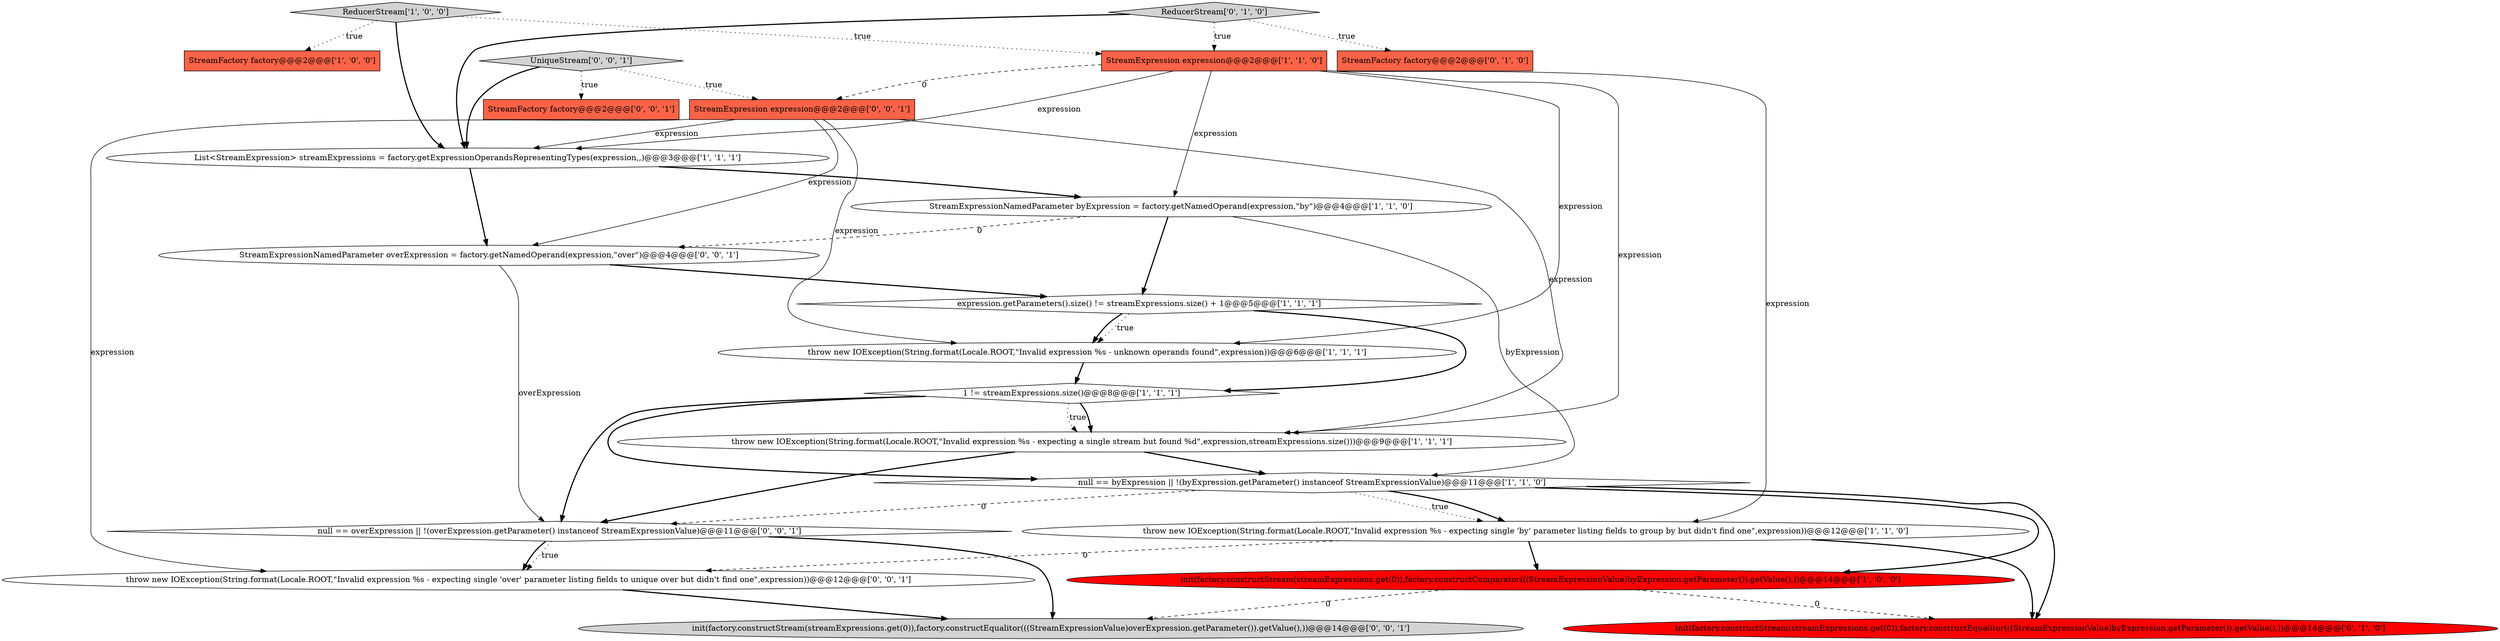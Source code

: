 digraph {
13 [style = filled, label = "init(factory.constructStream(streamExpressions.get(0)),factory.constructEqualitor(((StreamExpressionValue)byExpression.getParameter()).getValue(),))@@@14@@@['0', '1', '0']", fillcolor = red, shape = ellipse image = "AAA1AAABBB2BBB"];
1 [style = filled, label = "StreamFactory factory@@@2@@@['1', '0', '0']", fillcolor = tomato, shape = box image = "AAA0AAABBB1BBB"];
9 [style = filled, label = "StreamExpressionNamedParameter byExpression = factory.getNamedOperand(expression,\"by\")@@@4@@@['1', '1', '0']", fillcolor = white, shape = ellipse image = "AAA0AAABBB1BBB"];
6 [style = filled, label = "StreamExpression expression@@@2@@@['1', '1', '0']", fillcolor = tomato, shape = box image = "AAA0AAABBB1BBB"];
11 [style = filled, label = "ReducerStream['1', '0', '0']", fillcolor = lightgray, shape = diamond image = "AAA0AAABBB1BBB"];
12 [style = filled, label = "StreamFactory factory@@@2@@@['0', '1', '0']", fillcolor = tomato, shape = box image = "AAA0AAABBB2BBB"];
21 [style = filled, label = "null == overExpression || !(overExpression.getParameter() instanceof StreamExpressionValue)@@@11@@@['0', '0', '1']", fillcolor = white, shape = diamond image = "AAA0AAABBB3BBB"];
5 [style = filled, label = "init(factory.constructStream(streamExpressions.get(0)),factory.constructComparator(((StreamExpressionValue)byExpression.getParameter()).getValue(),))@@@14@@@['1', '0', '0']", fillcolor = red, shape = ellipse image = "AAA1AAABBB1BBB"];
17 [style = filled, label = "StreamFactory factory@@@2@@@['0', '0', '1']", fillcolor = tomato, shape = box image = "AAA0AAABBB3BBB"];
10 [style = filled, label = "throw new IOException(String.format(Locale.ROOT,\"Invalid expression %s - unknown operands found\",expression))@@@6@@@['1', '1', '1']", fillcolor = white, shape = ellipse image = "AAA0AAABBB1BBB"];
16 [style = filled, label = "UniqueStream['0', '0', '1']", fillcolor = lightgray, shape = diamond image = "AAA0AAABBB3BBB"];
18 [style = filled, label = "init(factory.constructStream(streamExpressions.get(0)),factory.constructEqualitor(((StreamExpressionValue)overExpression.getParameter()).getValue(),))@@@14@@@['0', '0', '1']", fillcolor = lightgray, shape = ellipse image = "AAA0AAABBB3BBB"];
8 [style = filled, label = "1 != streamExpressions.size()@@@8@@@['1', '1', '1']", fillcolor = white, shape = diamond image = "AAA0AAABBB1BBB"];
15 [style = filled, label = "throw new IOException(String.format(Locale.ROOT,\"Invalid expression %s - expecting single 'over' parameter listing fields to unique over but didn't find one\",expression))@@@12@@@['0', '0', '1']", fillcolor = white, shape = ellipse image = "AAA0AAABBB3BBB"];
19 [style = filled, label = "StreamExpression expression@@@2@@@['0', '0', '1']", fillcolor = tomato, shape = box image = "AAA0AAABBB3BBB"];
20 [style = filled, label = "StreamExpressionNamedParameter overExpression = factory.getNamedOperand(expression,\"over\")@@@4@@@['0', '0', '1']", fillcolor = white, shape = ellipse image = "AAA0AAABBB3BBB"];
3 [style = filled, label = "List<StreamExpression> streamExpressions = factory.getExpressionOperandsRepresentingTypes(expression,,)@@@3@@@['1', '1', '1']", fillcolor = white, shape = ellipse image = "AAA0AAABBB1BBB"];
7 [style = filled, label = "throw new IOException(String.format(Locale.ROOT,\"Invalid expression %s - expecting single 'by' parameter listing fields to group by but didn't find one\",expression))@@@12@@@['1', '1', '0']", fillcolor = white, shape = ellipse image = "AAA0AAABBB1BBB"];
14 [style = filled, label = "ReducerStream['0', '1', '0']", fillcolor = lightgray, shape = diamond image = "AAA0AAABBB2BBB"];
4 [style = filled, label = "null == byExpression || !(byExpression.getParameter() instanceof StreamExpressionValue)@@@11@@@['1', '1', '0']", fillcolor = white, shape = diamond image = "AAA0AAABBB1BBB"];
0 [style = filled, label = "expression.getParameters().size() != streamExpressions.size() + 1@@@5@@@['1', '1', '1']", fillcolor = white, shape = diamond image = "AAA0AAABBB1BBB"];
2 [style = filled, label = "throw new IOException(String.format(Locale.ROOT,\"Invalid expression %s - expecting a single stream but found %d\",expression,streamExpressions.size()))@@@9@@@['1', '1', '1']", fillcolor = white, shape = ellipse image = "AAA0AAABBB1BBB"];
7->13 [style = bold, label=""];
5->13 [style = dashed, label="0"];
14->3 [style = bold, label=""];
16->3 [style = bold, label=""];
6->10 [style = solid, label="expression"];
16->19 [style = dotted, label="true"];
9->20 [style = dashed, label="0"];
9->0 [style = bold, label=""];
14->12 [style = dotted, label="true"];
21->15 [style = dotted, label="true"];
0->10 [style = dotted, label="true"];
19->15 [style = solid, label="expression"];
8->2 [style = dotted, label="true"];
21->15 [style = bold, label=""];
11->1 [style = dotted, label="true"];
16->17 [style = dotted, label="true"];
4->13 [style = bold, label=""];
20->0 [style = bold, label=""];
6->3 [style = solid, label="expression"];
4->7 [style = dotted, label="true"];
19->2 [style = solid, label="expression"];
9->4 [style = solid, label="byExpression"];
5->18 [style = dashed, label="0"];
4->21 [style = dashed, label="0"];
2->4 [style = bold, label=""];
15->18 [style = bold, label=""];
21->18 [style = bold, label=""];
4->7 [style = bold, label=""];
3->9 [style = bold, label=""];
0->10 [style = bold, label=""];
7->5 [style = bold, label=""];
3->20 [style = bold, label=""];
10->8 [style = bold, label=""];
8->2 [style = bold, label=""];
19->3 [style = solid, label="expression"];
11->3 [style = bold, label=""];
2->21 [style = bold, label=""];
11->6 [style = dotted, label="true"];
20->21 [style = solid, label="overExpression"];
6->19 [style = dashed, label="0"];
0->8 [style = bold, label=""];
7->15 [style = dashed, label="0"];
8->21 [style = bold, label=""];
6->7 [style = solid, label="expression"];
19->10 [style = solid, label="expression"];
8->4 [style = bold, label=""];
6->2 [style = solid, label="expression"];
19->20 [style = solid, label="expression"];
4->5 [style = bold, label=""];
6->9 [style = solid, label="expression"];
14->6 [style = dotted, label="true"];
}
